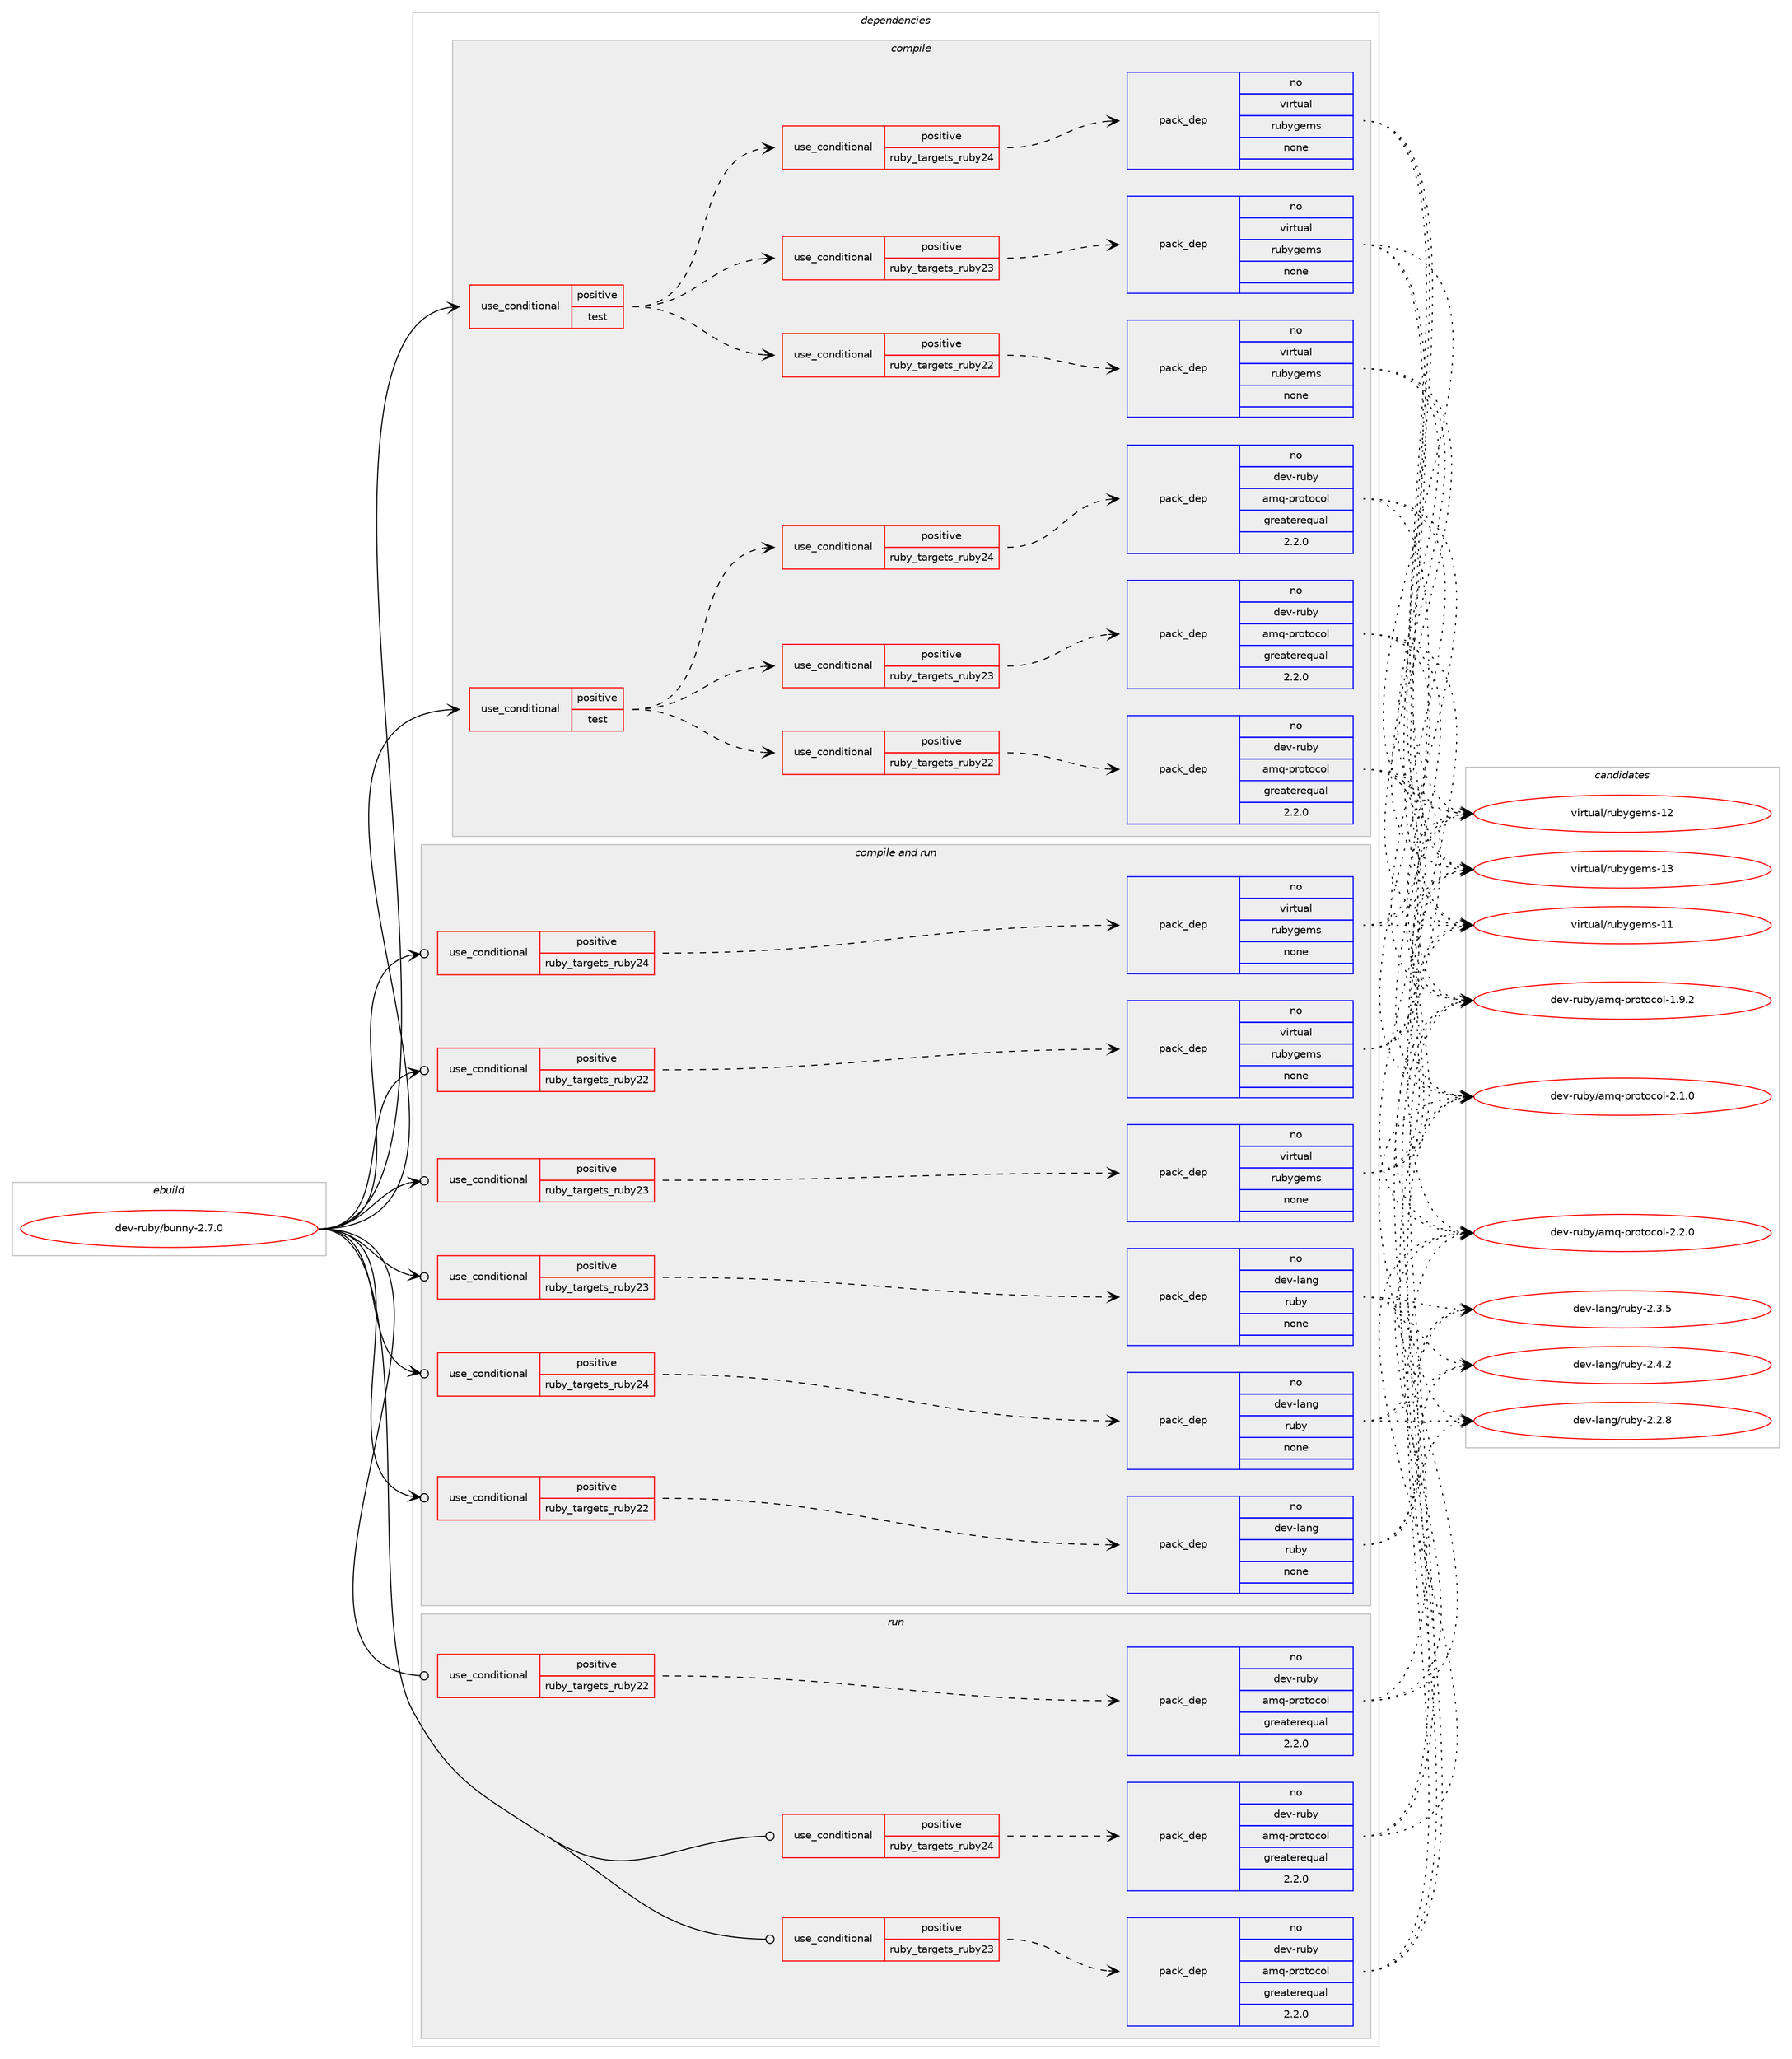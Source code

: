 digraph prolog {

# *************
# Graph options
# *************

newrank=true;
concentrate=true;
compound=true;
graph [rankdir=LR,fontname=Helvetica,fontsize=10,ranksep=1.5];#, ranksep=2.5, nodesep=0.2];
edge  [arrowhead=vee];
node  [fontname=Helvetica,fontsize=10];

# **********
# The ebuild
# **********

subgraph cluster_leftcol {
color=gray;
rank=same;
label=<<i>ebuild</i>>;
id [label="dev-ruby/bunny-2.7.0", color=red, width=4, href="../dev-ruby/bunny-2.7.0.svg"];
}

# ****************
# The dependencies
# ****************

subgraph cluster_midcol {
color=gray;
label=<<i>dependencies</i>>;
subgraph cluster_compile {
fillcolor="#eeeeee";
style=filled;
label=<<i>compile</i>>;
subgraph cond53349 {
dependency231396 [label=<<TABLE BORDER="0" CELLBORDER="1" CELLSPACING="0" CELLPADDING="4"><TR><TD ROWSPAN="3" CELLPADDING="10">use_conditional</TD></TR><TR><TD>positive</TD></TR><TR><TD>test</TD></TR></TABLE>>, shape=none, color=red];
subgraph cond53350 {
dependency231397 [label=<<TABLE BORDER="0" CELLBORDER="1" CELLSPACING="0" CELLPADDING="4"><TR><TD ROWSPAN="3" CELLPADDING="10">use_conditional</TD></TR><TR><TD>positive</TD></TR><TR><TD>ruby_targets_ruby22</TD></TR></TABLE>>, shape=none, color=red];
subgraph pack173973 {
dependency231398 [label=<<TABLE BORDER="0" CELLBORDER="1" CELLSPACING="0" CELLPADDING="4" WIDTH="220"><TR><TD ROWSPAN="6" CELLPADDING="30">pack_dep</TD></TR><TR><TD WIDTH="110">no</TD></TR><TR><TD>dev-ruby</TD></TR><TR><TD>amq-protocol</TD></TR><TR><TD>greaterequal</TD></TR><TR><TD>2.2.0</TD></TR></TABLE>>, shape=none, color=blue];
}
dependency231397:e -> dependency231398:w [weight=20,style="dashed",arrowhead="vee"];
}
dependency231396:e -> dependency231397:w [weight=20,style="dashed",arrowhead="vee"];
subgraph cond53351 {
dependency231399 [label=<<TABLE BORDER="0" CELLBORDER="1" CELLSPACING="0" CELLPADDING="4"><TR><TD ROWSPAN="3" CELLPADDING="10">use_conditional</TD></TR><TR><TD>positive</TD></TR><TR><TD>ruby_targets_ruby23</TD></TR></TABLE>>, shape=none, color=red];
subgraph pack173974 {
dependency231400 [label=<<TABLE BORDER="0" CELLBORDER="1" CELLSPACING="0" CELLPADDING="4" WIDTH="220"><TR><TD ROWSPAN="6" CELLPADDING="30">pack_dep</TD></TR><TR><TD WIDTH="110">no</TD></TR><TR><TD>dev-ruby</TD></TR><TR><TD>amq-protocol</TD></TR><TR><TD>greaterequal</TD></TR><TR><TD>2.2.0</TD></TR></TABLE>>, shape=none, color=blue];
}
dependency231399:e -> dependency231400:w [weight=20,style="dashed",arrowhead="vee"];
}
dependency231396:e -> dependency231399:w [weight=20,style="dashed",arrowhead="vee"];
subgraph cond53352 {
dependency231401 [label=<<TABLE BORDER="0" CELLBORDER="1" CELLSPACING="0" CELLPADDING="4"><TR><TD ROWSPAN="3" CELLPADDING="10">use_conditional</TD></TR><TR><TD>positive</TD></TR><TR><TD>ruby_targets_ruby24</TD></TR></TABLE>>, shape=none, color=red];
subgraph pack173975 {
dependency231402 [label=<<TABLE BORDER="0" CELLBORDER="1" CELLSPACING="0" CELLPADDING="4" WIDTH="220"><TR><TD ROWSPAN="6" CELLPADDING="30">pack_dep</TD></TR><TR><TD WIDTH="110">no</TD></TR><TR><TD>dev-ruby</TD></TR><TR><TD>amq-protocol</TD></TR><TR><TD>greaterequal</TD></TR><TR><TD>2.2.0</TD></TR></TABLE>>, shape=none, color=blue];
}
dependency231401:e -> dependency231402:w [weight=20,style="dashed",arrowhead="vee"];
}
dependency231396:e -> dependency231401:w [weight=20,style="dashed",arrowhead="vee"];
}
id:e -> dependency231396:w [weight=20,style="solid",arrowhead="vee"];
subgraph cond53353 {
dependency231403 [label=<<TABLE BORDER="0" CELLBORDER="1" CELLSPACING="0" CELLPADDING="4"><TR><TD ROWSPAN="3" CELLPADDING="10">use_conditional</TD></TR><TR><TD>positive</TD></TR><TR><TD>test</TD></TR></TABLE>>, shape=none, color=red];
subgraph cond53354 {
dependency231404 [label=<<TABLE BORDER="0" CELLBORDER="1" CELLSPACING="0" CELLPADDING="4"><TR><TD ROWSPAN="3" CELLPADDING="10">use_conditional</TD></TR><TR><TD>positive</TD></TR><TR><TD>ruby_targets_ruby22</TD></TR></TABLE>>, shape=none, color=red];
subgraph pack173976 {
dependency231405 [label=<<TABLE BORDER="0" CELLBORDER="1" CELLSPACING="0" CELLPADDING="4" WIDTH="220"><TR><TD ROWSPAN="6" CELLPADDING="30">pack_dep</TD></TR><TR><TD WIDTH="110">no</TD></TR><TR><TD>virtual</TD></TR><TR><TD>rubygems</TD></TR><TR><TD>none</TD></TR><TR><TD></TD></TR></TABLE>>, shape=none, color=blue];
}
dependency231404:e -> dependency231405:w [weight=20,style="dashed",arrowhead="vee"];
}
dependency231403:e -> dependency231404:w [weight=20,style="dashed",arrowhead="vee"];
subgraph cond53355 {
dependency231406 [label=<<TABLE BORDER="0" CELLBORDER="1" CELLSPACING="0" CELLPADDING="4"><TR><TD ROWSPAN="3" CELLPADDING="10">use_conditional</TD></TR><TR><TD>positive</TD></TR><TR><TD>ruby_targets_ruby23</TD></TR></TABLE>>, shape=none, color=red];
subgraph pack173977 {
dependency231407 [label=<<TABLE BORDER="0" CELLBORDER="1" CELLSPACING="0" CELLPADDING="4" WIDTH="220"><TR><TD ROWSPAN="6" CELLPADDING="30">pack_dep</TD></TR><TR><TD WIDTH="110">no</TD></TR><TR><TD>virtual</TD></TR><TR><TD>rubygems</TD></TR><TR><TD>none</TD></TR><TR><TD></TD></TR></TABLE>>, shape=none, color=blue];
}
dependency231406:e -> dependency231407:w [weight=20,style="dashed",arrowhead="vee"];
}
dependency231403:e -> dependency231406:w [weight=20,style="dashed",arrowhead="vee"];
subgraph cond53356 {
dependency231408 [label=<<TABLE BORDER="0" CELLBORDER="1" CELLSPACING="0" CELLPADDING="4"><TR><TD ROWSPAN="3" CELLPADDING="10">use_conditional</TD></TR><TR><TD>positive</TD></TR><TR><TD>ruby_targets_ruby24</TD></TR></TABLE>>, shape=none, color=red];
subgraph pack173978 {
dependency231409 [label=<<TABLE BORDER="0" CELLBORDER="1" CELLSPACING="0" CELLPADDING="4" WIDTH="220"><TR><TD ROWSPAN="6" CELLPADDING="30">pack_dep</TD></TR><TR><TD WIDTH="110">no</TD></TR><TR><TD>virtual</TD></TR><TR><TD>rubygems</TD></TR><TR><TD>none</TD></TR><TR><TD></TD></TR></TABLE>>, shape=none, color=blue];
}
dependency231408:e -> dependency231409:w [weight=20,style="dashed",arrowhead="vee"];
}
dependency231403:e -> dependency231408:w [weight=20,style="dashed",arrowhead="vee"];
}
id:e -> dependency231403:w [weight=20,style="solid",arrowhead="vee"];
}
subgraph cluster_compileandrun {
fillcolor="#eeeeee";
style=filled;
label=<<i>compile and run</i>>;
subgraph cond53357 {
dependency231410 [label=<<TABLE BORDER="0" CELLBORDER="1" CELLSPACING="0" CELLPADDING="4"><TR><TD ROWSPAN="3" CELLPADDING="10">use_conditional</TD></TR><TR><TD>positive</TD></TR><TR><TD>ruby_targets_ruby22</TD></TR></TABLE>>, shape=none, color=red];
subgraph pack173979 {
dependency231411 [label=<<TABLE BORDER="0" CELLBORDER="1" CELLSPACING="0" CELLPADDING="4" WIDTH="220"><TR><TD ROWSPAN="6" CELLPADDING="30">pack_dep</TD></TR><TR><TD WIDTH="110">no</TD></TR><TR><TD>dev-lang</TD></TR><TR><TD>ruby</TD></TR><TR><TD>none</TD></TR><TR><TD></TD></TR></TABLE>>, shape=none, color=blue];
}
dependency231410:e -> dependency231411:w [weight=20,style="dashed",arrowhead="vee"];
}
id:e -> dependency231410:w [weight=20,style="solid",arrowhead="odotvee"];
subgraph cond53358 {
dependency231412 [label=<<TABLE BORDER="0" CELLBORDER="1" CELLSPACING="0" CELLPADDING="4"><TR><TD ROWSPAN="3" CELLPADDING="10">use_conditional</TD></TR><TR><TD>positive</TD></TR><TR><TD>ruby_targets_ruby22</TD></TR></TABLE>>, shape=none, color=red];
subgraph pack173980 {
dependency231413 [label=<<TABLE BORDER="0" CELLBORDER="1" CELLSPACING="0" CELLPADDING="4" WIDTH="220"><TR><TD ROWSPAN="6" CELLPADDING="30">pack_dep</TD></TR><TR><TD WIDTH="110">no</TD></TR><TR><TD>virtual</TD></TR><TR><TD>rubygems</TD></TR><TR><TD>none</TD></TR><TR><TD></TD></TR></TABLE>>, shape=none, color=blue];
}
dependency231412:e -> dependency231413:w [weight=20,style="dashed",arrowhead="vee"];
}
id:e -> dependency231412:w [weight=20,style="solid",arrowhead="odotvee"];
subgraph cond53359 {
dependency231414 [label=<<TABLE BORDER="0" CELLBORDER="1" CELLSPACING="0" CELLPADDING="4"><TR><TD ROWSPAN="3" CELLPADDING="10">use_conditional</TD></TR><TR><TD>positive</TD></TR><TR><TD>ruby_targets_ruby23</TD></TR></TABLE>>, shape=none, color=red];
subgraph pack173981 {
dependency231415 [label=<<TABLE BORDER="0" CELLBORDER="1" CELLSPACING="0" CELLPADDING="4" WIDTH="220"><TR><TD ROWSPAN="6" CELLPADDING="30">pack_dep</TD></TR><TR><TD WIDTH="110">no</TD></TR><TR><TD>dev-lang</TD></TR><TR><TD>ruby</TD></TR><TR><TD>none</TD></TR><TR><TD></TD></TR></TABLE>>, shape=none, color=blue];
}
dependency231414:e -> dependency231415:w [weight=20,style="dashed",arrowhead="vee"];
}
id:e -> dependency231414:w [weight=20,style="solid",arrowhead="odotvee"];
subgraph cond53360 {
dependency231416 [label=<<TABLE BORDER="0" CELLBORDER="1" CELLSPACING="0" CELLPADDING="4"><TR><TD ROWSPAN="3" CELLPADDING="10">use_conditional</TD></TR><TR><TD>positive</TD></TR><TR><TD>ruby_targets_ruby23</TD></TR></TABLE>>, shape=none, color=red];
subgraph pack173982 {
dependency231417 [label=<<TABLE BORDER="0" CELLBORDER="1" CELLSPACING="0" CELLPADDING="4" WIDTH="220"><TR><TD ROWSPAN="6" CELLPADDING="30">pack_dep</TD></TR><TR><TD WIDTH="110">no</TD></TR><TR><TD>virtual</TD></TR><TR><TD>rubygems</TD></TR><TR><TD>none</TD></TR><TR><TD></TD></TR></TABLE>>, shape=none, color=blue];
}
dependency231416:e -> dependency231417:w [weight=20,style="dashed",arrowhead="vee"];
}
id:e -> dependency231416:w [weight=20,style="solid",arrowhead="odotvee"];
subgraph cond53361 {
dependency231418 [label=<<TABLE BORDER="0" CELLBORDER="1" CELLSPACING="0" CELLPADDING="4"><TR><TD ROWSPAN="3" CELLPADDING="10">use_conditional</TD></TR><TR><TD>positive</TD></TR><TR><TD>ruby_targets_ruby24</TD></TR></TABLE>>, shape=none, color=red];
subgraph pack173983 {
dependency231419 [label=<<TABLE BORDER="0" CELLBORDER="1" CELLSPACING="0" CELLPADDING="4" WIDTH="220"><TR><TD ROWSPAN="6" CELLPADDING="30">pack_dep</TD></TR><TR><TD WIDTH="110">no</TD></TR><TR><TD>dev-lang</TD></TR><TR><TD>ruby</TD></TR><TR><TD>none</TD></TR><TR><TD></TD></TR></TABLE>>, shape=none, color=blue];
}
dependency231418:e -> dependency231419:w [weight=20,style="dashed",arrowhead="vee"];
}
id:e -> dependency231418:w [weight=20,style="solid",arrowhead="odotvee"];
subgraph cond53362 {
dependency231420 [label=<<TABLE BORDER="0" CELLBORDER="1" CELLSPACING="0" CELLPADDING="4"><TR><TD ROWSPAN="3" CELLPADDING="10">use_conditional</TD></TR><TR><TD>positive</TD></TR><TR><TD>ruby_targets_ruby24</TD></TR></TABLE>>, shape=none, color=red];
subgraph pack173984 {
dependency231421 [label=<<TABLE BORDER="0" CELLBORDER="1" CELLSPACING="0" CELLPADDING="4" WIDTH="220"><TR><TD ROWSPAN="6" CELLPADDING="30">pack_dep</TD></TR><TR><TD WIDTH="110">no</TD></TR><TR><TD>virtual</TD></TR><TR><TD>rubygems</TD></TR><TR><TD>none</TD></TR><TR><TD></TD></TR></TABLE>>, shape=none, color=blue];
}
dependency231420:e -> dependency231421:w [weight=20,style="dashed",arrowhead="vee"];
}
id:e -> dependency231420:w [weight=20,style="solid",arrowhead="odotvee"];
}
subgraph cluster_run {
fillcolor="#eeeeee";
style=filled;
label=<<i>run</i>>;
subgraph cond53363 {
dependency231422 [label=<<TABLE BORDER="0" CELLBORDER="1" CELLSPACING="0" CELLPADDING="4"><TR><TD ROWSPAN="3" CELLPADDING="10">use_conditional</TD></TR><TR><TD>positive</TD></TR><TR><TD>ruby_targets_ruby22</TD></TR></TABLE>>, shape=none, color=red];
subgraph pack173985 {
dependency231423 [label=<<TABLE BORDER="0" CELLBORDER="1" CELLSPACING="0" CELLPADDING="4" WIDTH="220"><TR><TD ROWSPAN="6" CELLPADDING="30">pack_dep</TD></TR><TR><TD WIDTH="110">no</TD></TR><TR><TD>dev-ruby</TD></TR><TR><TD>amq-protocol</TD></TR><TR><TD>greaterequal</TD></TR><TR><TD>2.2.0</TD></TR></TABLE>>, shape=none, color=blue];
}
dependency231422:e -> dependency231423:w [weight=20,style="dashed",arrowhead="vee"];
}
id:e -> dependency231422:w [weight=20,style="solid",arrowhead="odot"];
subgraph cond53364 {
dependency231424 [label=<<TABLE BORDER="0" CELLBORDER="1" CELLSPACING="0" CELLPADDING="4"><TR><TD ROWSPAN="3" CELLPADDING="10">use_conditional</TD></TR><TR><TD>positive</TD></TR><TR><TD>ruby_targets_ruby23</TD></TR></TABLE>>, shape=none, color=red];
subgraph pack173986 {
dependency231425 [label=<<TABLE BORDER="0" CELLBORDER="1" CELLSPACING="0" CELLPADDING="4" WIDTH="220"><TR><TD ROWSPAN="6" CELLPADDING="30">pack_dep</TD></TR><TR><TD WIDTH="110">no</TD></TR><TR><TD>dev-ruby</TD></TR><TR><TD>amq-protocol</TD></TR><TR><TD>greaterequal</TD></TR><TR><TD>2.2.0</TD></TR></TABLE>>, shape=none, color=blue];
}
dependency231424:e -> dependency231425:w [weight=20,style="dashed",arrowhead="vee"];
}
id:e -> dependency231424:w [weight=20,style="solid",arrowhead="odot"];
subgraph cond53365 {
dependency231426 [label=<<TABLE BORDER="0" CELLBORDER="1" CELLSPACING="0" CELLPADDING="4"><TR><TD ROWSPAN="3" CELLPADDING="10">use_conditional</TD></TR><TR><TD>positive</TD></TR><TR><TD>ruby_targets_ruby24</TD></TR></TABLE>>, shape=none, color=red];
subgraph pack173987 {
dependency231427 [label=<<TABLE BORDER="0" CELLBORDER="1" CELLSPACING="0" CELLPADDING="4" WIDTH="220"><TR><TD ROWSPAN="6" CELLPADDING="30">pack_dep</TD></TR><TR><TD WIDTH="110">no</TD></TR><TR><TD>dev-ruby</TD></TR><TR><TD>amq-protocol</TD></TR><TR><TD>greaterequal</TD></TR><TR><TD>2.2.0</TD></TR></TABLE>>, shape=none, color=blue];
}
dependency231426:e -> dependency231427:w [weight=20,style="dashed",arrowhead="vee"];
}
id:e -> dependency231426:w [weight=20,style="solid",arrowhead="odot"];
}
}

# **************
# The candidates
# **************

subgraph cluster_choices {
rank=same;
color=gray;
label=<<i>candidates</i>>;

subgraph choice173973 {
color=black;
nodesep=1;
choice100101118451141179812147971091134511211411111611199111108454946574650 [label="dev-ruby/amq-protocol-1.9.2", color=red, width=4,href="../dev-ruby/amq-protocol-1.9.2.svg"];
choice100101118451141179812147971091134511211411111611199111108455046494648 [label="dev-ruby/amq-protocol-2.1.0", color=red, width=4,href="../dev-ruby/amq-protocol-2.1.0.svg"];
choice100101118451141179812147971091134511211411111611199111108455046504648 [label="dev-ruby/amq-protocol-2.2.0", color=red, width=4,href="../dev-ruby/amq-protocol-2.2.0.svg"];
dependency231398:e -> choice100101118451141179812147971091134511211411111611199111108454946574650:w [style=dotted,weight="100"];
dependency231398:e -> choice100101118451141179812147971091134511211411111611199111108455046494648:w [style=dotted,weight="100"];
dependency231398:e -> choice100101118451141179812147971091134511211411111611199111108455046504648:w [style=dotted,weight="100"];
}
subgraph choice173974 {
color=black;
nodesep=1;
choice100101118451141179812147971091134511211411111611199111108454946574650 [label="dev-ruby/amq-protocol-1.9.2", color=red, width=4,href="../dev-ruby/amq-protocol-1.9.2.svg"];
choice100101118451141179812147971091134511211411111611199111108455046494648 [label="dev-ruby/amq-protocol-2.1.0", color=red, width=4,href="../dev-ruby/amq-protocol-2.1.0.svg"];
choice100101118451141179812147971091134511211411111611199111108455046504648 [label="dev-ruby/amq-protocol-2.2.0", color=red, width=4,href="../dev-ruby/amq-protocol-2.2.0.svg"];
dependency231400:e -> choice100101118451141179812147971091134511211411111611199111108454946574650:w [style=dotted,weight="100"];
dependency231400:e -> choice100101118451141179812147971091134511211411111611199111108455046494648:w [style=dotted,weight="100"];
dependency231400:e -> choice100101118451141179812147971091134511211411111611199111108455046504648:w [style=dotted,weight="100"];
}
subgraph choice173975 {
color=black;
nodesep=1;
choice100101118451141179812147971091134511211411111611199111108454946574650 [label="dev-ruby/amq-protocol-1.9.2", color=red, width=4,href="../dev-ruby/amq-protocol-1.9.2.svg"];
choice100101118451141179812147971091134511211411111611199111108455046494648 [label="dev-ruby/amq-protocol-2.1.0", color=red, width=4,href="../dev-ruby/amq-protocol-2.1.0.svg"];
choice100101118451141179812147971091134511211411111611199111108455046504648 [label="dev-ruby/amq-protocol-2.2.0", color=red, width=4,href="../dev-ruby/amq-protocol-2.2.0.svg"];
dependency231402:e -> choice100101118451141179812147971091134511211411111611199111108454946574650:w [style=dotted,weight="100"];
dependency231402:e -> choice100101118451141179812147971091134511211411111611199111108455046494648:w [style=dotted,weight="100"];
dependency231402:e -> choice100101118451141179812147971091134511211411111611199111108455046504648:w [style=dotted,weight="100"];
}
subgraph choice173976 {
color=black;
nodesep=1;
choice118105114116117971084711411798121103101109115454949 [label="virtual/rubygems-11", color=red, width=4,href="../virtual/rubygems-11.svg"];
choice118105114116117971084711411798121103101109115454950 [label="virtual/rubygems-12", color=red, width=4,href="../virtual/rubygems-12.svg"];
choice118105114116117971084711411798121103101109115454951 [label="virtual/rubygems-13", color=red, width=4,href="../virtual/rubygems-13.svg"];
dependency231405:e -> choice118105114116117971084711411798121103101109115454949:w [style=dotted,weight="100"];
dependency231405:e -> choice118105114116117971084711411798121103101109115454950:w [style=dotted,weight="100"];
dependency231405:e -> choice118105114116117971084711411798121103101109115454951:w [style=dotted,weight="100"];
}
subgraph choice173977 {
color=black;
nodesep=1;
choice118105114116117971084711411798121103101109115454949 [label="virtual/rubygems-11", color=red, width=4,href="../virtual/rubygems-11.svg"];
choice118105114116117971084711411798121103101109115454950 [label="virtual/rubygems-12", color=red, width=4,href="../virtual/rubygems-12.svg"];
choice118105114116117971084711411798121103101109115454951 [label="virtual/rubygems-13", color=red, width=4,href="../virtual/rubygems-13.svg"];
dependency231407:e -> choice118105114116117971084711411798121103101109115454949:w [style=dotted,weight="100"];
dependency231407:e -> choice118105114116117971084711411798121103101109115454950:w [style=dotted,weight="100"];
dependency231407:e -> choice118105114116117971084711411798121103101109115454951:w [style=dotted,weight="100"];
}
subgraph choice173978 {
color=black;
nodesep=1;
choice118105114116117971084711411798121103101109115454949 [label="virtual/rubygems-11", color=red, width=4,href="../virtual/rubygems-11.svg"];
choice118105114116117971084711411798121103101109115454950 [label="virtual/rubygems-12", color=red, width=4,href="../virtual/rubygems-12.svg"];
choice118105114116117971084711411798121103101109115454951 [label="virtual/rubygems-13", color=red, width=4,href="../virtual/rubygems-13.svg"];
dependency231409:e -> choice118105114116117971084711411798121103101109115454949:w [style=dotted,weight="100"];
dependency231409:e -> choice118105114116117971084711411798121103101109115454950:w [style=dotted,weight="100"];
dependency231409:e -> choice118105114116117971084711411798121103101109115454951:w [style=dotted,weight="100"];
}
subgraph choice173979 {
color=black;
nodesep=1;
choice10010111845108971101034711411798121455046504656 [label="dev-lang/ruby-2.2.8", color=red, width=4,href="../dev-lang/ruby-2.2.8.svg"];
choice10010111845108971101034711411798121455046514653 [label="dev-lang/ruby-2.3.5", color=red, width=4,href="../dev-lang/ruby-2.3.5.svg"];
choice10010111845108971101034711411798121455046524650 [label="dev-lang/ruby-2.4.2", color=red, width=4,href="../dev-lang/ruby-2.4.2.svg"];
dependency231411:e -> choice10010111845108971101034711411798121455046504656:w [style=dotted,weight="100"];
dependency231411:e -> choice10010111845108971101034711411798121455046514653:w [style=dotted,weight="100"];
dependency231411:e -> choice10010111845108971101034711411798121455046524650:w [style=dotted,weight="100"];
}
subgraph choice173980 {
color=black;
nodesep=1;
choice118105114116117971084711411798121103101109115454949 [label="virtual/rubygems-11", color=red, width=4,href="../virtual/rubygems-11.svg"];
choice118105114116117971084711411798121103101109115454950 [label="virtual/rubygems-12", color=red, width=4,href="../virtual/rubygems-12.svg"];
choice118105114116117971084711411798121103101109115454951 [label="virtual/rubygems-13", color=red, width=4,href="../virtual/rubygems-13.svg"];
dependency231413:e -> choice118105114116117971084711411798121103101109115454949:w [style=dotted,weight="100"];
dependency231413:e -> choice118105114116117971084711411798121103101109115454950:w [style=dotted,weight="100"];
dependency231413:e -> choice118105114116117971084711411798121103101109115454951:w [style=dotted,weight="100"];
}
subgraph choice173981 {
color=black;
nodesep=1;
choice10010111845108971101034711411798121455046504656 [label="dev-lang/ruby-2.2.8", color=red, width=4,href="../dev-lang/ruby-2.2.8.svg"];
choice10010111845108971101034711411798121455046514653 [label="dev-lang/ruby-2.3.5", color=red, width=4,href="../dev-lang/ruby-2.3.5.svg"];
choice10010111845108971101034711411798121455046524650 [label="dev-lang/ruby-2.4.2", color=red, width=4,href="../dev-lang/ruby-2.4.2.svg"];
dependency231415:e -> choice10010111845108971101034711411798121455046504656:w [style=dotted,weight="100"];
dependency231415:e -> choice10010111845108971101034711411798121455046514653:w [style=dotted,weight="100"];
dependency231415:e -> choice10010111845108971101034711411798121455046524650:w [style=dotted,weight="100"];
}
subgraph choice173982 {
color=black;
nodesep=1;
choice118105114116117971084711411798121103101109115454949 [label="virtual/rubygems-11", color=red, width=4,href="../virtual/rubygems-11.svg"];
choice118105114116117971084711411798121103101109115454950 [label="virtual/rubygems-12", color=red, width=4,href="../virtual/rubygems-12.svg"];
choice118105114116117971084711411798121103101109115454951 [label="virtual/rubygems-13", color=red, width=4,href="../virtual/rubygems-13.svg"];
dependency231417:e -> choice118105114116117971084711411798121103101109115454949:w [style=dotted,weight="100"];
dependency231417:e -> choice118105114116117971084711411798121103101109115454950:w [style=dotted,weight="100"];
dependency231417:e -> choice118105114116117971084711411798121103101109115454951:w [style=dotted,weight="100"];
}
subgraph choice173983 {
color=black;
nodesep=1;
choice10010111845108971101034711411798121455046504656 [label="dev-lang/ruby-2.2.8", color=red, width=4,href="../dev-lang/ruby-2.2.8.svg"];
choice10010111845108971101034711411798121455046514653 [label="dev-lang/ruby-2.3.5", color=red, width=4,href="../dev-lang/ruby-2.3.5.svg"];
choice10010111845108971101034711411798121455046524650 [label="dev-lang/ruby-2.4.2", color=red, width=4,href="../dev-lang/ruby-2.4.2.svg"];
dependency231419:e -> choice10010111845108971101034711411798121455046504656:w [style=dotted,weight="100"];
dependency231419:e -> choice10010111845108971101034711411798121455046514653:w [style=dotted,weight="100"];
dependency231419:e -> choice10010111845108971101034711411798121455046524650:w [style=dotted,weight="100"];
}
subgraph choice173984 {
color=black;
nodesep=1;
choice118105114116117971084711411798121103101109115454949 [label="virtual/rubygems-11", color=red, width=4,href="../virtual/rubygems-11.svg"];
choice118105114116117971084711411798121103101109115454950 [label="virtual/rubygems-12", color=red, width=4,href="../virtual/rubygems-12.svg"];
choice118105114116117971084711411798121103101109115454951 [label="virtual/rubygems-13", color=red, width=4,href="../virtual/rubygems-13.svg"];
dependency231421:e -> choice118105114116117971084711411798121103101109115454949:w [style=dotted,weight="100"];
dependency231421:e -> choice118105114116117971084711411798121103101109115454950:w [style=dotted,weight="100"];
dependency231421:e -> choice118105114116117971084711411798121103101109115454951:w [style=dotted,weight="100"];
}
subgraph choice173985 {
color=black;
nodesep=1;
choice100101118451141179812147971091134511211411111611199111108454946574650 [label="dev-ruby/amq-protocol-1.9.2", color=red, width=4,href="../dev-ruby/amq-protocol-1.9.2.svg"];
choice100101118451141179812147971091134511211411111611199111108455046494648 [label="dev-ruby/amq-protocol-2.1.0", color=red, width=4,href="../dev-ruby/amq-protocol-2.1.0.svg"];
choice100101118451141179812147971091134511211411111611199111108455046504648 [label="dev-ruby/amq-protocol-2.2.0", color=red, width=4,href="../dev-ruby/amq-protocol-2.2.0.svg"];
dependency231423:e -> choice100101118451141179812147971091134511211411111611199111108454946574650:w [style=dotted,weight="100"];
dependency231423:e -> choice100101118451141179812147971091134511211411111611199111108455046494648:w [style=dotted,weight="100"];
dependency231423:e -> choice100101118451141179812147971091134511211411111611199111108455046504648:w [style=dotted,weight="100"];
}
subgraph choice173986 {
color=black;
nodesep=1;
choice100101118451141179812147971091134511211411111611199111108454946574650 [label="dev-ruby/amq-protocol-1.9.2", color=red, width=4,href="../dev-ruby/amq-protocol-1.9.2.svg"];
choice100101118451141179812147971091134511211411111611199111108455046494648 [label="dev-ruby/amq-protocol-2.1.0", color=red, width=4,href="../dev-ruby/amq-protocol-2.1.0.svg"];
choice100101118451141179812147971091134511211411111611199111108455046504648 [label="dev-ruby/amq-protocol-2.2.0", color=red, width=4,href="../dev-ruby/amq-protocol-2.2.0.svg"];
dependency231425:e -> choice100101118451141179812147971091134511211411111611199111108454946574650:w [style=dotted,weight="100"];
dependency231425:e -> choice100101118451141179812147971091134511211411111611199111108455046494648:w [style=dotted,weight="100"];
dependency231425:e -> choice100101118451141179812147971091134511211411111611199111108455046504648:w [style=dotted,weight="100"];
}
subgraph choice173987 {
color=black;
nodesep=1;
choice100101118451141179812147971091134511211411111611199111108454946574650 [label="dev-ruby/amq-protocol-1.9.2", color=red, width=4,href="../dev-ruby/amq-protocol-1.9.2.svg"];
choice100101118451141179812147971091134511211411111611199111108455046494648 [label="dev-ruby/amq-protocol-2.1.0", color=red, width=4,href="../dev-ruby/amq-protocol-2.1.0.svg"];
choice100101118451141179812147971091134511211411111611199111108455046504648 [label="dev-ruby/amq-protocol-2.2.0", color=red, width=4,href="../dev-ruby/amq-protocol-2.2.0.svg"];
dependency231427:e -> choice100101118451141179812147971091134511211411111611199111108454946574650:w [style=dotted,weight="100"];
dependency231427:e -> choice100101118451141179812147971091134511211411111611199111108455046494648:w [style=dotted,weight="100"];
dependency231427:e -> choice100101118451141179812147971091134511211411111611199111108455046504648:w [style=dotted,weight="100"];
}
}

}

